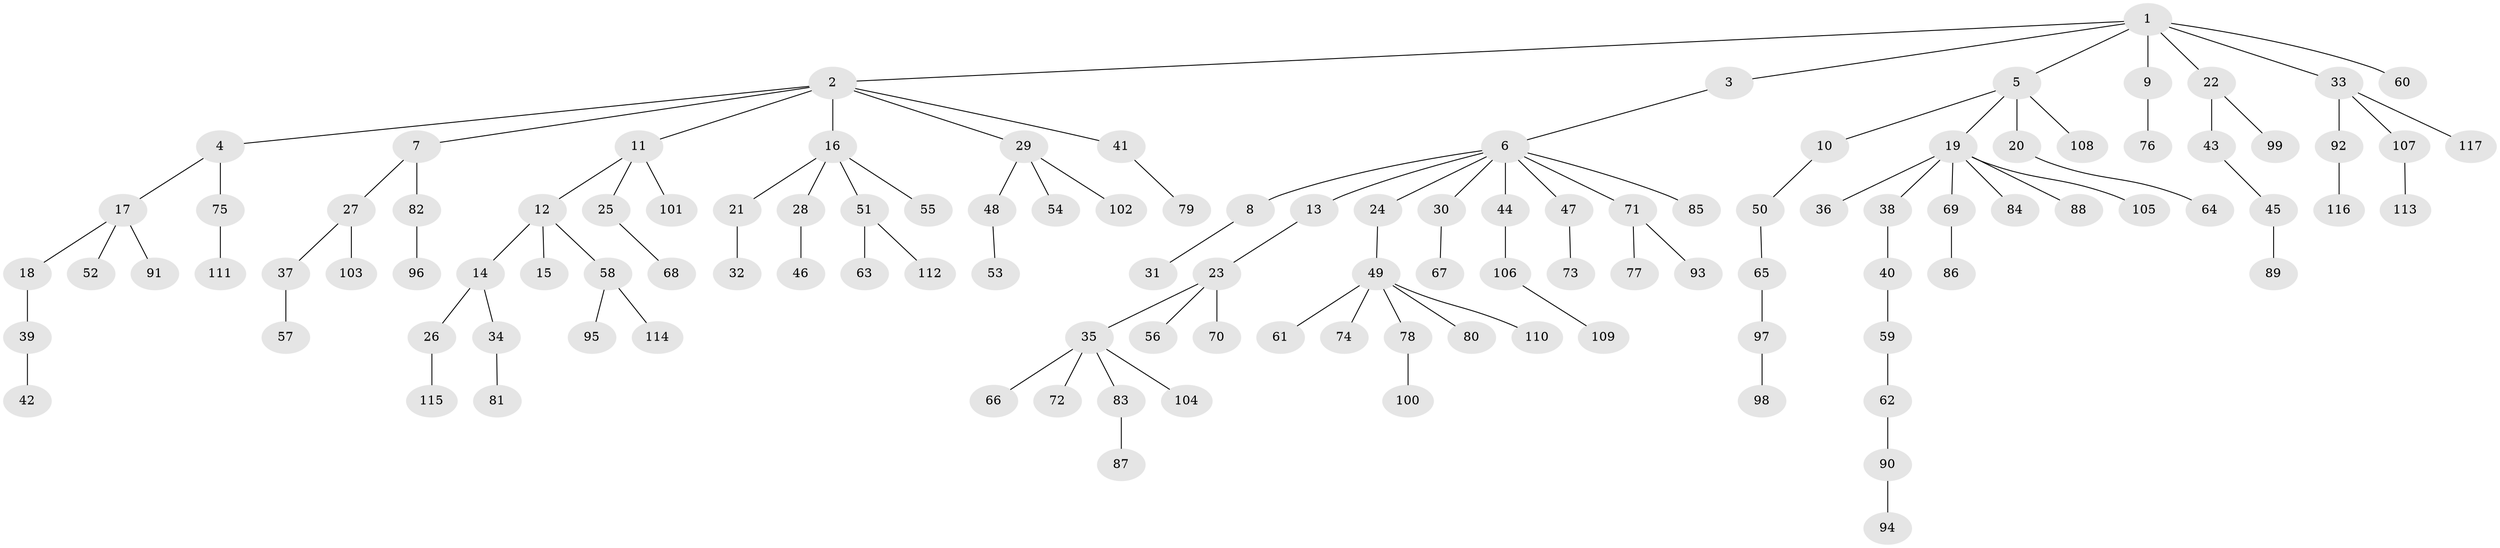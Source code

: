 // coarse degree distribution, {5: 0.02127659574468085, 6: 0.0425531914893617, 3: 0.1276595744680851, 4: 0.02127659574468085, 1: 0.44680851063829785, 2: 0.3404255319148936}
// Generated by graph-tools (version 1.1) at 2025/51/03/04/25 22:51:46]
// undirected, 117 vertices, 116 edges
graph export_dot {
  node [color=gray90,style=filled];
  1;
  2;
  3;
  4;
  5;
  6;
  7;
  8;
  9;
  10;
  11;
  12;
  13;
  14;
  15;
  16;
  17;
  18;
  19;
  20;
  21;
  22;
  23;
  24;
  25;
  26;
  27;
  28;
  29;
  30;
  31;
  32;
  33;
  34;
  35;
  36;
  37;
  38;
  39;
  40;
  41;
  42;
  43;
  44;
  45;
  46;
  47;
  48;
  49;
  50;
  51;
  52;
  53;
  54;
  55;
  56;
  57;
  58;
  59;
  60;
  61;
  62;
  63;
  64;
  65;
  66;
  67;
  68;
  69;
  70;
  71;
  72;
  73;
  74;
  75;
  76;
  77;
  78;
  79;
  80;
  81;
  82;
  83;
  84;
  85;
  86;
  87;
  88;
  89;
  90;
  91;
  92;
  93;
  94;
  95;
  96;
  97;
  98;
  99;
  100;
  101;
  102;
  103;
  104;
  105;
  106;
  107;
  108;
  109;
  110;
  111;
  112;
  113;
  114;
  115;
  116;
  117;
  1 -- 2;
  1 -- 3;
  1 -- 5;
  1 -- 9;
  1 -- 22;
  1 -- 33;
  1 -- 60;
  2 -- 4;
  2 -- 7;
  2 -- 11;
  2 -- 16;
  2 -- 29;
  2 -- 41;
  3 -- 6;
  4 -- 17;
  4 -- 75;
  5 -- 10;
  5 -- 19;
  5 -- 20;
  5 -- 108;
  6 -- 8;
  6 -- 13;
  6 -- 24;
  6 -- 30;
  6 -- 44;
  6 -- 47;
  6 -- 71;
  6 -- 85;
  7 -- 27;
  7 -- 82;
  8 -- 31;
  9 -- 76;
  10 -- 50;
  11 -- 12;
  11 -- 25;
  11 -- 101;
  12 -- 14;
  12 -- 15;
  12 -- 58;
  13 -- 23;
  14 -- 26;
  14 -- 34;
  16 -- 21;
  16 -- 28;
  16 -- 51;
  16 -- 55;
  17 -- 18;
  17 -- 52;
  17 -- 91;
  18 -- 39;
  19 -- 36;
  19 -- 38;
  19 -- 69;
  19 -- 84;
  19 -- 88;
  19 -- 105;
  20 -- 64;
  21 -- 32;
  22 -- 43;
  22 -- 99;
  23 -- 35;
  23 -- 56;
  23 -- 70;
  24 -- 49;
  25 -- 68;
  26 -- 115;
  27 -- 37;
  27 -- 103;
  28 -- 46;
  29 -- 48;
  29 -- 54;
  29 -- 102;
  30 -- 67;
  33 -- 92;
  33 -- 107;
  33 -- 117;
  34 -- 81;
  35 -- 66;
  35 -- 72;
  35 -- 83;
  35 -- 104;
  37 -- 57;
  38 -- 40;
  39 -- 42;
  40 -- 59;
  41 -- 79;
  43 -- 45;
  44 -- 106;
  45 -- 89;
  47 -- 73;
  48 -- 53;
  49 -- 61;
  49 -- 74;
  49 -- 78;
  49 -- 80;
  49 -- 110;
  50 -- 65;
  51 -- 63;
  51 -- 112;
  58 -- 95;
  58 -- 114;
  59 -- 62;
  62 -- 90;
  65 -- 97;
  69 -- 86;
  71 -- 77;
  71 -- 93;
  75 -- 111;
  78 -- 100;
  82 -- 96;
  83 -- 87;
  90 -- 94;
  92 -- 116;
  97 -- 98;
  106 -- 109;
  107 -- 113;
}
